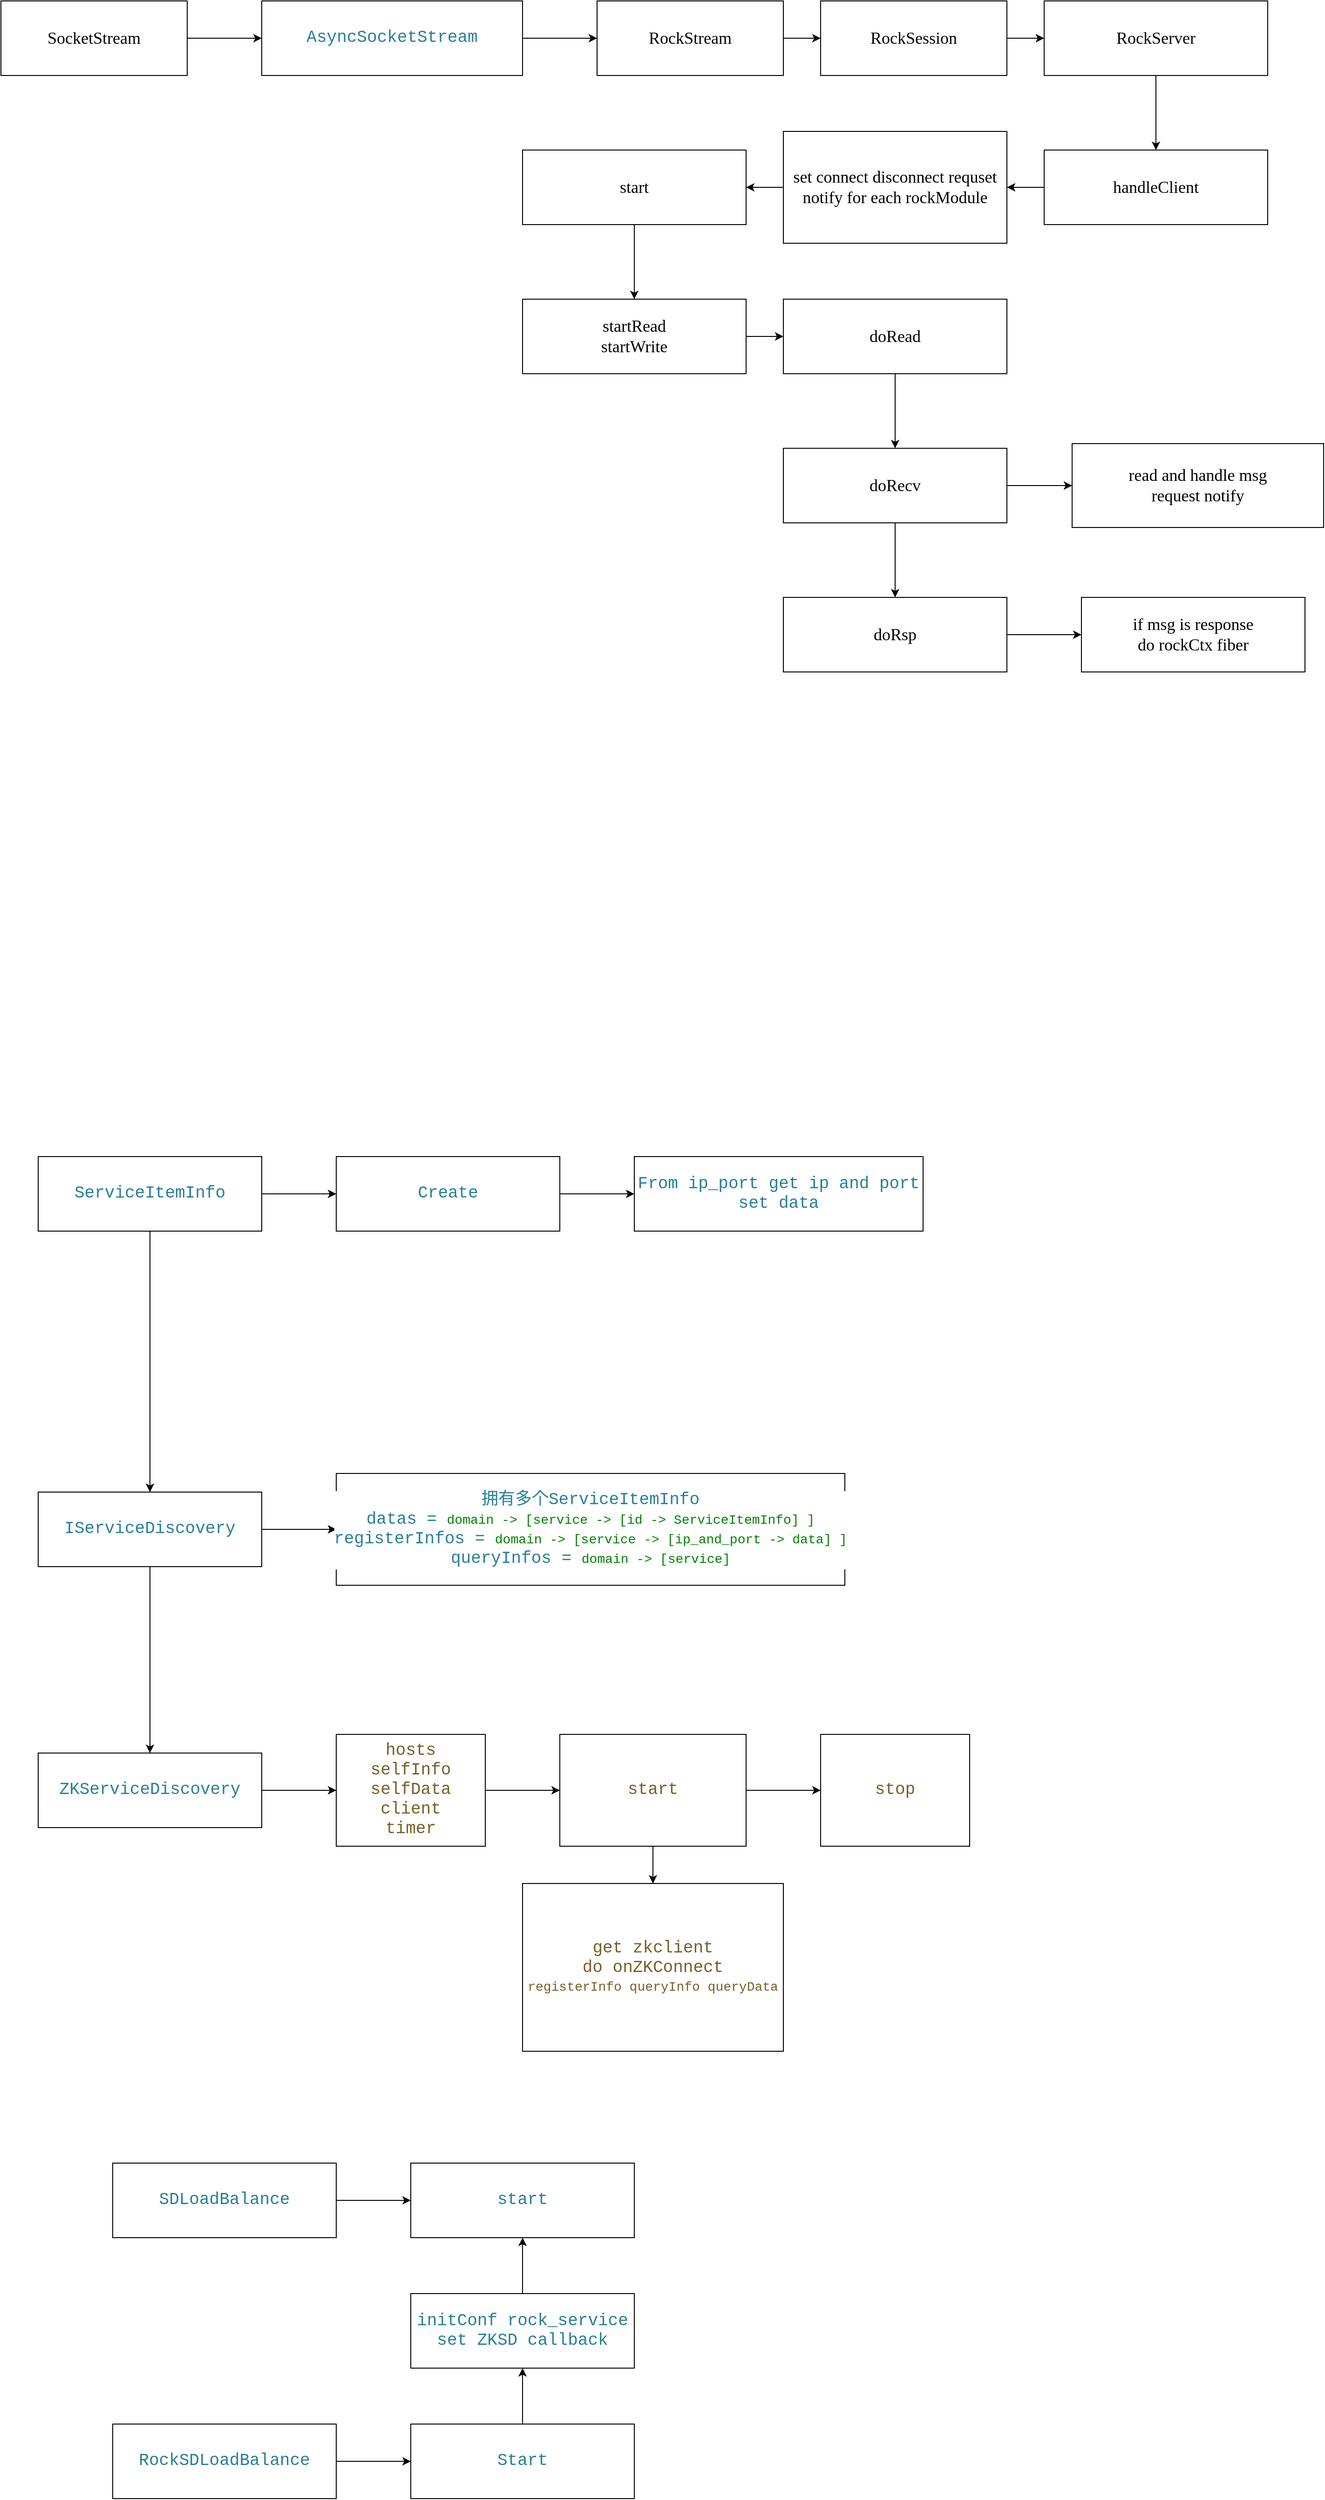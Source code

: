 <mxfile version="24.7.6">
  <diagram name="第 1 页" id="d2mPHhyUvuULvc4ICSST">
    <mxGraphModel dx="1246" dy="492" grid="1" gridSize="10" guides="1" tooltips="1" connect="1" arrows="1" fold="1" page="1" pageScale="1" pageWidth="827" pageHeight="1169" math="0" shadow="0">
      <root>
        <mxCell id="0" />
        <mxCell id="1" parent="0" />
        <mxCell id="b_20STS_lAYRM_HVw5Nr-14" value="" style="edgeStyle=orthogonalEdgeStyle;rounded=0;orthogonalLoop=1;jettySize=auto;html=1;" parent="1" source="b_20STS_lAYRM_HVw5Nr-1" target="b_20STS_lAYRM_HVw5Nr-13" edge="1">
          <mxGeometry relative="1" as="geometry" />
        </mxCell>
        <mxCell id="b_20STS_lAYRM_HVw5Nr-1" value="&lt;font face=&quot;Lucida Console&quot; style=&quot;font-size: 18px;&quot;&gt;RockServer&lt;/font&gt;" style="rounded=0;whiteSpace=wrap;html=1;" parent="1" vertex="1">
          <mxGeometry x="1160" width="240" height="80" as="geometry" />
        </mxCell>
        <mxCell id="b_20STS_lAYRM_HVw5Nr-8" value="" style="edgeStyle=orthogonalEdgeStyle;rounded=0;orthogonalLoop=1;jettySize=auto;html=1;" parent="1" source="b_20STS_lAYRM_HVw5Nr-2" target="b_20STS_lAYRM_HVw5Nr-7" edge="1">
          <mxGeometry relative="1" as="geometry" />
        </mxCell>
        <mxCell id="b_20STS_lAYRM_HVw5Nr-2" value="&lt;pre style=&quot;color: rgb(59, 59, 59); background-color: rgb(255, 255, 255); font-family: Consolas, &amp;quot;Courier New&amp;quot;, monospace; line-height: 19px; white-space: pre;&quot;&gt;&lt;span style=&quot;color: rgb(38, 127, 153);&quot;&gt;&lt;font style=&quot;font-size: 18px;&quot;&gt;AsyncSocketStream&lt;/font&gt;&lt;/span&gt;&lt;/pre&gt;" style="rounded=0;whiteSpace=wrap;html=1;" parent="1" vertex="1">
          <mxGeometry x="320" width="280" height="80" as="geometry" />
        </mxCell>
        <mxCell id="b_20STS_lAYRM_HVw5Nr-4" value="" style="edgeStyle=orthogonalEdgeStyle;rounded=0;orthogonalLoop=1;jettySize=auto;html=1;" parent="1" source="b_20STS_lAYRM_HVw5Nr-3" target="b_20STS_lAYRM_HVw5Nr-2" edge="1">
          <mxGeometry relative="1" as="geometry" />
        </mxCell>
        <mxCell id="b_20STS_lAYRM_HVw5Nr-3" value="&lt;font face=&quot;Lucida Console&quot; style=&quot;font-size: 18px;&quot;&gt;SocketStream&lt;/font&gt;" style="rounded=0;whiteSpace=wrap;html=1;" parent="1" vertex="1">
          <mxGeometry x="40" width="200" height="80" as="geometry" />
        </mxCell>
        <mxCell id="b_20STS_lAYRM_HVw5Nr-11" value="" style="edgeStyle=orthogonalEdgeStyle;rounded=0;orthogonalLoop=1;jettySize=auto;html=1;" parent="1" source="b_20STS_lAYRM_HVw5Nr-7" target="b_20STS_lAYRM_HVw5Nr-10" edge="1">
          <mxGeometry relative="1" as="geometry" />
        </mxCell>
        <mxCell id="b_20STS_lAYRM_HVw5Nr-7" value="&lt;font face=&quot;Lucida Console&quot; style=&quot;font-size: 18px;&quot;&gt;RockStream&lt;/font&gt;" style="rounded=0;whiteSpace=wrap;html=1;" parent="1" vertex="1">
          <mxGeometry x="680" width="200" height="80" as="geometry" />
        </mxCell>
        <mxCell id="b_20STS_lAYRM_HVw5Nr-12" value="" style="edgeStyle=orthogonalEdgeStyle;rounded=0;orthogonalLoop=1;jettySize=auto;html=1;" parent="1" source="b_20STS_lAYRM_HVw5Nr-10" target="b_20STS_lAYRM_HVw5Nr-1" edge="1">
          <mxGeometry relative="1" as="geometry" />
        </mxCell>
        <mxCell id="b_20STS_lAYRM_HVw5Nr-10" value="&lt;font face=&quot;Lucida Console&quot; style=&quot;font-size: 18px;&quot;&gt;RockSession&lt;/font&gt;" style="rounded=0;whiteSpace=wrap;html=1;" parent="1" vertex="1">
          <mxGeometry x="920" width="200" height="80" as="geometry" />
        </mxCell>
        <mxCell id="b_20STS_lAYRM_HVw5Nr-18" value="" style="edgeStyle=orthogonalEdgeStyle;rounded=0;orthogonalLoop=1;jettySize=auto;html=1;" parent="1" source="b_20STS_lAYRM_HVw5Nr-13" target="b_20STS_lAYRM_HVw5Nr-17" edge="1">
          <mxGeometry relative="1" as="geometry" />
        </mxCell>
        <mxCell id="b_20STS_lAYRM_HVw5Nr-13" value="&lt;font face=&quot;Lucida Console&quot;&gt;&lt;span style=&quot;font-size: 18px;&quot;&gt;handleClient&lt;/span&gt;&lt;/font&gt;" style="rounded=0;whiteSpace=wrap;html=1;" parent="1" vertex="1">
          <mxGeometry x="1160" y="160" width="240" height="80" as="geometry" />
        </mxCell>
        <mxCell id="b_20STS_lAYRM_HVw5Nr-22" value="" style="edgeStyle=orthogonalEdgeStyle;rounded=0;orthogonalLoop=1;jettySize=auto;html=1;" parent="1" source="b_20STS_lAYRM_HVw5Nr-17" target="b_20STS_lAYRM_HVw5Nr-19" edge="1">
          <mxGeometry relative="1" as="geometry" />
        </mxCell>
        <mxCell id="b_20STS_lAYRM_HVw5Nr-17" value="&lt;font face=&quot;Lucida Console&quot;&gt;&lt;span style=&quot;font-size: 18px;&quot;&gt;set connect disconnect requset notify for each rockModule&lt;/span&gt;&lt;/font&gt;" style="rounded=0;whiteSpace=wrap;html=1;" parent="1" vertex="1">
          <mxGeometry x="880" y="140" width="240" height="120" as="geometry" />
        </mxCell>
        <mxCell id="b_20STS_lAYRM_HVw5Nr-24" value="" style="edgeStyle=orthogonalEdgeStyle;rounded=0;orthogonalLoop=1;jettySize=auto;html=1;" parent="1" source="b_20STS_lAYRM_HVw5Nr-19" target="b_20STS_lAYRM_HVw5Nr-23" edge="1">
          <mxGeometry relative="1" as="geometry" />
        </mxCell>
        <mxCell id="b_20STS_lAYRM_HVw5Nr-19" value="&lt;font face=&quot;Lucida Console&quot;&gt;&lt;span style=&quot;font-size: 18px;&quot;&gt;start&lt;/span&gt;&lt;/font&gt;" style="rounded=0;whiteSpace=wrap;html=1;" parent="1" vertex="1">
          <mxGeometry x="600" y="160" width="240" height="80" as="geometry" />
        </mxCell>
        <mxCell id="b_20STS_lAYRM_HVw5Nr-26" value="" style="edgeStyle=orthogonalEdgeStyle;rounded=0;orthogonalLoop=1;jettySize=auto;html=1;" parent="1" source="b_20STS_lAYRM_HVw5Nr-23" target="b_20STS_lAYRM_HVw5Nr-25" edge="1">
          <mxGeometry relative="1" as="geometry" />
        </mxCell>
        <mxCell id="b_20STS_lAYRM_HVw5Nr-23" value="&lt;font face=&quot;Lucida Console&quot;&gt;&lt;span style=&quot;font-size: 18px;&quot;&gt;startRead&lt;/span&gt;&lt;/font&gt;&lt;div&gt;&lt;span style=&quot;font-size: 18px; font-family: &amp;quot;Lucida Console&amp;quot;; background-color: initial;&quot;&gt;startWrite&lt;/span&gt;&lt;/div&gt;" style="rounded=0;whiteSpace=wrap;html=1;" parent="1" vertex="1">
          <mxGeometry x="600" y="320" width="240" height="80" as="geometry" />
        </mxCell>
        <mxCell id="b_20STS_lAYRM_HVw5Nr-31" value="" style="edgeStyle=orthogonalEdgeStyle;rounded=0;orthogonalLoop=1;jettySize=auto;html=1;" parent="1" source="b_20STS_lAYRM_HVw5Nr-25" target="b_20STS_lAYRM_HVw5Nr-30" edge="1">
          <mxGeometry relative="1" as="geometry" />
        </mxCell>
        <mxCell id="b_20STS_lAYRM_HVw5Nr-25" value="&lt;font face=&quot;Lucida Console&quot;&gt;&lt;span style=&quot;font-size: 18px;&quot;&gt;doRead&lt;/span&gt;&lt;/font&gt;" style="rounded=0;whiteSpace=wrap;html=1;" parent="1" vertex="1">
          <mxGeometry x="880" y="320" width="240" height="80" as="geometry" />
        </mxCell>
        <mxCell id="b_20STS_lAYRM_HVw5Nr-27" value="&lt;font face=&quot;Lucida Console&quot;&gt;&lt;span style=&quot;font-size: 18px;&quot;&gt;read and handle msg&lt;/span&gt;&lt;/font&gt;&lt;div&gt;&lt;font face=&quot;Lucida Console&quot;&gt;&lt;span style=&quot;font-size: 18px;&quot;&gt;request notify&lt;/span&gt;&lt;/font&gt;&lt;/div&gt;" style="rounded=0;whiteSpace=wrap;html=1;" parent="1" vertex="1">
          <mxGeometry x="1190" y="475" width="270" height="90" as="geometry" />
        </mxCell>
        <mxCell id="b_20STS_lAYRM_HVw5Nr-32" value="" style="edgeStyle=orthogonalEdgeStyle;rounded=0;orthogonalLoop=1;jettySize=auto;html=1;" parent="1" source="b_20STS_lAYRM_HVw5Nr-30" target="b_20STS_lAYRM_HVw5Nr-27" edge="1">
          <mxGeometry relative="1" as="geometry" />
        </mxCell>
        <mxCell id="b_20STS_lAYRM_HVw5Nr-34" value="" style="edgeStyle=orthogonalEdgeStyle;rounded=0;orthogonalLoop=1;jettySize=auto;html=1;" parent="1" source="b_20STS_lAYRM_HVw5Nr-30" target="b_20STS_lAYRM_HVw5Nr-33" edge="1">
          <mxGeometry relative="1" as="geometry" />
        </mxCell>
        <mxCell id="b_20STS_lAYRM_HVw5Nr-30" value="&lt;font face=&quot;Lucida Console&quot;&gt;&lt;span style=&quot;font-size: 18px;&quot;&gt;doRecv&lt;/span&gt;&lt;/font&gt;" style="rounded=0;whiteSpace=wrap;html=1;" parent="1" vertex="1">
          <mxGeometry x="880" y="480" width="240" height="80" as="geometry" />
        </mxCell>
        <mxCell id="b_20STS_lAYRM_HVw5Nr-36" value="" style="edgeStyle=orthogonalEdgeStyle;rounded=0;orthogonalLoop=1;jettySize=auto;html=1;" parent="1" source="b_20STS_lAYRM_HVw5Nr-33" target="b_20STS_lAYRM_HVw5Nr-35" edge="1">
          <mxGeometry relative="1" as="geometry" />
        </mxCell>
        <mxCell id="b_20STS_lAYRM_HVw5Nr-33" value="&lt;font face=&quot;Lucida Console&quot;&gt;&lt;span style=&quot;font-size: 18px;&quot;&gt;doRsp&lt;/span&gt;&lt;/font&gt;" style="rounded=0;whiteSpace=wrap;html=1;" parent="1" vertex="1">
          <mxGeometry x="880" y="640" width="240" height="80" as="geometry" />
        </mxCell>
        <mxCell id="b_20STS_lAYRM_HVw5Nr-35" value="&lt;font face=&quot;Lucida Console&quot;&gt;&lt;span style=&quot;font-size: 18px;&quot;&gt;if msg is response&lt;/span&gt;&lt;/font&gt;&lt;div&gt;&lt;font face=&quot;Lucida Console&quot;&gt;&lt;span style=&quot;font-size: 18px;&quot;&gt;do rockCtx fiber&lt;/span&gt;&lt;/font&gt;&lt;/div&gt;" style="rounded=0;whiteSpace=wrap;html=1;" parent="1" vertex="1">
          <mxGeometry x="1200" y="640" width="240" height="80" as="geometry" />
        </mxCell>
        <mxCell id="FbWuHJWxQ1fCQQly8lGh-6" value="" style="edgeStyle=orthogonalEdgeStyle;rounded=0;orthogonalLoop=1;jettySize=auto;html=1;" parent="1" source="FbWuHJWxQ1fCQQly8lGh-1" target="FbWuHJWxQ1fCQQly8lGh-2" edge="1">
          <mxGeometry relative="1" as="geometry" />
        </mxCell>
        <mxCell id="LXZmz6eaG3HPmyScxbba-10" value="" style="edgeStyle=orthogonalEdgeStyle;rounded=0;orthogonalLoop=1;jettySize=auto;html=1;" parent="1" source="FbWuHJWxQ1fCQQly8lGh-1" target="LXZmz6eaG3HPmyScxbba-9" edge="1">
          <mxGeometry relative="1" as="geometry" />
        </mxCell>
        <mxCell id="FbWuHJWxQ1fCQQly8lGh-1" value="&lt;div style=&quot;color: rgb(59, 59, 59); background-color: rgb(255, 255, 255); font-family: Consolas, &amp;quot;Courier New&amp;quot;, monospace; line-height: 19px; white-space: pre;&quot;&gt;&lt;div style=&quot;line-height: 19px;&quot;&gt;&lt;span style=&quot;color: rgb(38, 127, 153);&quot;&gt;&lt;font style=&quot;font-size: 18px;&quot;&gt;IServiceDiscovery&lt;/font&gt;&lt;/span&gt;&lt;/div&gt;&lt;/div&gt;" style="rounded=0;whiteSpace=wrap;html=1;" parent="1" vertex="1">
          <mxGeometry x="80" y="1600" width="240" height="80" as="geometry" />
        </mxCell>
        <mxCell id="LXZmz6eaG3HPmyScxbba-2" value="" style="edgeStyle=orthogonalEdgeStyle;rounded=0;orthogonalLoop=1;jettySize=auto;html=1;" parent="1" source="FbWuHJWxQ1fCQQly8lGh-2" target="LXZmz6eaG3HPmyScxbba-1" edge="1">
          <mxGeometry relative="1" as="geometry" />
        </mxCell>
        <mxCell id="FbWuHJWxQ1fCQQly8lGh-2" value="&lt;div style=&quot;color: rgb(59, 59, 59); background-color: rgb(255, 255, 255); font-family: Consolas, &amp;quot;Courier New&amp;quot;, monospace; line-height: 19px; white-space: pre;&quot;&gt;&lt;span style=&quot;color: rgb(38, 127, 153);&quot;&gt;&lt;font style=&quot;font-size: 18px;&quot;&gt;ZKServiceDiscovery&lt;/font&gt;&lt;/span&gt;&lt;/div&gt;" style="rounded=0;whiteSpace=wrap;html=1;" parent="1" vertex="1">
          <mxGeometry x="80" y="1880" width="240" height="80" as="geometry" />
        </mxCell>
        <mxCell id="FbWuHJWxQ1fCQQly8lGh-5" value="" style="edgeStyle=orthogonalEdgeStyle;rounded=0;orthogonalLoop=1;jettySize=auto;html=1;" parent="1" source="FbWuHJWxQ1fCQQly8lGh-3" target="FbWuHJWxQ1fCQQly8lGh-1" edge="1">
          <mxGeometry relative="1" as="geometry" />
        </mxCell>
        <mxCell id="LXZmz6eaG3HPmyScxbba-4" value="" style="edgeStyle=orthogonalEdgeStyle;rounded=0;orthogonalLoop=1;jettySize=auto;html=1;" parent="1" source="FbWuHJWxQ1fCQQly8lGh-3" target="LXZmz6eaG3HPmyScxbba-3" edge="1">
          <mxGeometry relative="1" as="geometry" />
        </mxCell>
        <mxCell id="FbWuHJWxQ1fCQQly8lGh-3" value="&lt;div style=&quot;color: rgb(59, 59, 59); background-color: rgb(255, 255, 255); font-family: Consolas, &amp;quot;Courier New&amp;quot;, monospace; line-height: 19px; white-space: pre;&quot;&gt;&lt;div style=&quot;line-height: 19px;&quot;&gt;&lt;div style=&quot;line-height: 19px;&quot;&gt;&lt;span style=&quot;color: rgb(38, 127, 153);&quot;&gt;&lt;font style=&quot;font-size: 18px;&quot;&gt;ServiceItemInfo&lt;/font&gt;&lt;/span&gt;&lt;/div&gt;&lt;/div&gt;&lt;/div&gt;" style="rounded=0;whiteSpace=wrap;html=1;" parent="1" vertex="1">
          <mxGeometry x="80" y="1240" width="240" height="80" as="geometry" />
        </mxCell>
        <mxCell id="pS0YvzMVe67xT3mDCH28-2" value="" style="edgeStyle=orthogonalEdgeStyle;rounded=0;orthogonalLoop=1;jettySize=auto;html=1;" edge="1" parent="1" source="FbWuHJWxQ1fCQQly8lGh-7" target="pS0YvzMVe67xT3mDCH28-1">
          <mxGeometry relative="1" as="geometry" />
        </mxCell>
        <mxCell id="FbWuHJWxQ1fCQQly8lGh-7" value="&lt;div style=&quot;color: rgb(59, 59, 59); background-color: rgb(255, 255, 255); font-family: Consolas, &amp;quot;Courier New&amp;quot;, monospace; line-height: 19px; white-space: pre;&quot;&gt;&lt;div style=&quot;line-height: 19px;&quot;&gt;&lt;span style=&quot;color: rgb(38, 127, 153);&quot;&gt;&lt;font style=&quot;font-size: 18px;&quot;&gt;RockSDLoadBalance&lt;/font&gt;&lt;/span&gt;&lt;/div&gt;&lt;/div&gt;" style="rounded=0;whiteSpace=wrap;html=1;" parent="1" vertex="1">
          <mxGeometry x="160" y="2600" width="240" height="80" as="geometry" />
        </mxCell>
        <mxCell id="pS0YvzMVe67xT3mDCH28-6" value="" style="edgeStyle=orthogonalEdgeStyle;rounded=0;orthogonalLoop=1;jettySize=auto;html=1;" edge="1" parent="1" source="Y9UezcKfLyh4hibmYz1g-1" target="pS0YvzMVe67xT3mDCH28-5">
          <mxGeometry relative="1" as="geometry" />
        </mxCell>
        <mxCell id="Y9UezcKfLyh4hibmYz1g-1" value="&lt;div style=&quot;color: rgb(59, 59, 59); background-color: rgb(255, 255, 255); font-family: Consolas, &amp;quot;Courier New&amp;quot;, monospace; line-height: 19px; white-space: pre;&quot;&gt;&lt;div style=&quot;line-height: 19px;&quot;&gt;&lt;div style=&quot;line-height: 19px;&quot;&gt;&lt;span style=&quot;color: rgb(38, 127, 153);&quot;&gt;&lt;font style=&quot;font-size: 18px;&quot;&gt;SDLoadBalance&lt;/font&gt;&lt;/span&gt;&lt;/div&gt;&lt;/div&gt;&lt;/div&gt;" style="rounded=0;whiteSpace=wrap;html=1;" parent="1" vertex="1">
          <mxGeometry x="160" y="2320" width="240" height="80" as="geometry" />
        </mxCell>
        <mxCell id="LXZmz6eaG3HPmyScxbba-12" value="" style="edgeStyle=orthogonalEdgeStyle;rounded=0;orthogonalLoop=1;jettySize=auto;html=1;" parent="1" source="LXZmz6eaG3HPmyScxbba-1" target="LXZmz6eaG3HPmyScxbba-11" edge="1">
          <mxGeometry relative="1" as="geometry" />
        </mxCell>
        <mxCell id="LXZmz6eaG3HPmyScxbba-1" value="&lt;div style=&quot;background-color: rgb(255, 255, 255); font-family: Consolas, &amp;quot;Courier New&amp;quot;, monospace; line-height: 19px; white-space: pre;&quot;&gt;&lt;div style=&quot;line-height: 19px;&quot;&gt;&lt;font color=&quot;#795e26&quot;&gt;&lt;span style=&quot;font-size: 18px;&quot;&gt;hosts&lt;/span&gt;&lt;/font&gt;&lt;/div&gt;&lt;div style=&quot;line-height: 19px;&quot;&gt;&lt;font color=&quot;#795e26&quot;&gt;&lt;span style=&quot;font-size: 18px;&quot;&gt;selfInfo&lt;/span&gt;&lt;/font&gt;&lt;/div&gt;&lt;div style=&quot;line-height: 19px;&quot;&gt;&lt;font color=&quot;#795e26&quot;&gt;&lt;span style=&quot;font-size: 18px;&quot;&gt;selfData&lt;/span&gt;&lt;/font&gt;&lt;/div&gt;&lt;div style=&quot;line-height: 19px;&quot;&gt;&lt;font color=&quot;#795e26&quot;&gt;&lt;span style=&quot;font-size: 18px;&quot;&gt;client&lt;/span&gt;&lt;/font&gt;&lt;/div&gt;&lt;div style=&quot;line-height: 19px;&quot;&gt;&lt;font color=&quot;#795e26&quot;&gt;&lt;span style=&quot;font-size: 18px;&quot;&gt;timer&lt;/span&gt;&lt;/font&gt;&lt;/div&gt;&lt;/div&gt;" style="rounded=0;whiteSpace=wrap;html=1;" parent="1" vertex="1">
          <mxGeometry x="400" y="1860" width="160" height="120" as="geometry" />
        </mxCell>
        <mxCell id="LXZmz6eaG3HPmyScxbba-8" value="" style="edgeStyle=orthogonalEdgeStyle;rounded=0;orthogonalLoop=1;jettySize=auto;html=1;" parent="1" source="LXZmz6eaG3HPmyScxbba-3" target="LXZmz6eaG3HPmyScxbba-7" edge="1">
          <mxGeometry relative="1" as="geometry" />
        </mxCell>
        <mxCell id="LXZmz6eaG3HPmyScxbba-3" value="&lt;div style=&quot;background-color: rgb(255, 255, 255); font-family: Consolas, &amp;quot;Courier New&amp;quot;, monospace; line-height: 19px; white-space: pre;&quot;&gt;&lt;div style=&quot;line-height: 19px;&quot;&gt;&lt;div style=&quot;line-height: 19px;&quot;&gt;&lt;font color=&quot;#267f99&quot;&gt;&lt;span style=&quot;font-size: 18px;&quot;&gt;Create&lt;/span&gt;&lt;/font&gt;&lt;/div&gt;&lt;/div&gt;&lt;/div&gt;" style="rounded=0;whiteSpace=wrap;html=1;" parent="1" vertex="1">
          <mxGeometry x="400" y="1240" width="240" height="80" as="geometry" />
        </mxCell>
        <mxCell id="LXZmz6eaG3HPmyScxbba-7" value="&lt;div style=&quot;background-color: rgb(255, 255, 255); font-family: Consolas, &amp;quot;Courier New&amp;quot;, monospace; line-height: 19px; white-space: pre;&quot;&gt;&lt;div style=&quot;line-height: 19px;&quot;&gt;&lt;div style=&quot;line-height: 19px;&quot;&gt;&lt;font color=&quot;#267f99&quot;&gt;&lt;span style=&quot;font-size: 18px;&quot;&gt;From ip_port get ip and port&lt;/span&gt;&lt;/font&gt;&lt;/div&gt;&lt;div style=&quot;line-height: 19px;&quot;&gt;&lt;font color=&quot;#267f99&quot;&gt;&lt;span style=&quot;font-size: 18px;&quot;&gt;set data&lt;/span&gt;&lt;/font&gt;&lt;/div&gt;&lt;/div&gt;&lt;/div&gt;" style="rounded=0;whiteSpace=wrap;html=1;" parent="1" vertex="1">
          <mxGeometry x="720" y="1240" width="310" height="80" as="geometry" />
        </mxCell>
        <mxCell id="LXZmz6eaG3HPmyScxbba-9" value="&lt;div style=&quot;background-color: rgb(255, 255, 255); font-family: Consolas, &amp;quot;Courier New&amp;quot;, monospace; line-height: 19px; white-space: pre;&quot;&gt;&lt;div style=&quot;line-height: 19px;&quot;&gt;&lt;font color=&quot;#267f99&quot;&gt;&lt;span style=&quot;font-size: 18px;&quot;&gt;拥有多个ServiceItemInfo&lt;/span&gt;&lt;/font&gt;&lt;/div&gt;&lt;div style=&quot;line-height: 19px;&quot;&gt;&lt;font color=&quot;#267f99&quot;&gt;&lt;span style=&quot;font-size: 18px;&quot;&gt;datas = &lt;/span&gt;&lt;/font&gt;&lt;span style=&quot;color: rgb(0, 128, 0); font-size: 14px;&quot;&gt;domain -&amp;gt; [service -&amp;gt; [id -&amp;gt; ServiceItemInfo] ]&lt;/span&gt;&lt;/div&gt;&lt;div style=&quot;line-height: 19px;&quot;&gt;&lt;font color=&quot;#267f99&quot;&gt;&lt;span style=&quot;font-size: 18px;&quot;&gt;registerInfos = &lt;/span&gt;&lt;/font&gt;&lt;span style=&quot;color: rgb(0, 128, 0); font-size: 14px;&quot;&gt;domain -&amp;gt; [service -&amp;gt; [ip_and_port -&amp;gt; data] ]&lt;/span&gt;&lt;/div&gt;&lt;div style=&quot;line-height: 19px;&quot;&gt;&lt;font color=&quot;#267f99&quot;&gt;&lt;span style=&quot;font-size: 18px;&quot;&gt;queryInfos = &lt;/span&gt;&lt;/font&gt;&lt;span style=&quot;color: rgb(0, 128, 0); font-size: 14px;&quot;&gt;domain -&amp;gt; [service]&lt;/span&gt;&lt;/div&gt;&lt;/div&gt;" style="rounded=0;whiteSpace=wrap;html=1;" parent="1" vertex="1">
          <mxGeometry x="400" y="1580" width="546" height="120" as="geometry" />
        </mxCell>
        <mxCell id="LXZmz6eaG3HPmyScxbba-14" value="" style="edgeStyle=orthogonalEdgeStyle;rounded=0;orthogonalLoop=1;jettySize=auto;html=1;" parent="1" source="LXZmz6eaG3HPmyScxbba-11" target="LXZmz6eaG3HPmyScxbba-13" edge="1">
          <mxGeometry relative="1" as="geometry" />
        </mxCell>
        <mxCell id="LXZmz6eaG3HPmyScxbba-16" value="" style="edgeStyle=orthogonalEdgeStyle;rounded=0;orthogonalLoop=1;jettySize=auto;html=1;" parent="1" source="LXZmz6eaG3HPmyScxbba-11" target="LXZmz6eaG3HPmyScxbba-15" edge="1">
          <mxGeometry relative="1" as="geometry" />
        </mxCell>
        <mxCell id="LXZmz6eaG3HPmyScxbba-11" value="&lt;div style=&quot;background-color: rgb(255, 255, 255); font-family: Consolas, &amp;quot;Courier New&amp;quot;, monospace; line-height: 19px; white-space: pre;&quot;&gt;&lt;div style=&quot;line-height: 19px;&quot;&gt;&lt;font color=&quot;#795e26&quot;&gt;&lt;span style=&quot;font-size: 18px;&quot;&gt;start&lt;/span&gt;&lt;/font&gt;&lt;/div&gt;&lt;/div&gt;" style="rounded=0;whiteSpace=wrap;html=1;" parent="1" vertex="1">
          <mxGeometry x="640" y="1860" width="200" height="120" as="geometry" />
        </mxCell>
        <mxCell id="LXZmz6eaG3HPmyScxbba-13" value="&lt;div style=&quot;background-color: rgb(255, 255, 255); font-family: Consolas, &amp;quot;Courier New&amp;quot;, monospace; line-height: 19px; white-space: pre;&quot;&gt;&lt;div style=&quot;line-height: 19px;&quot;&gt;&lt;font color=&quot;#795e26&quot;&gt;&lt;span style=&quot;font-size: 18px;&quot;&gt;stop&lt;/span&gt;&lt;/font&gt;&lt;/div&gt;&lt;/div&gt;" style="rounded=0;whiteSpace=wrap;html=1;" parent="1" vertex="1">
          <mxGeometry x="920" y="1860" width="160" height="120" as="geometry" />
        </mxCell>
        <mxCell id="LXZmz6eaG3HPmyScxbba-15" value="&lt;div style=&quot;background-color: rgb(255, 255, 255); font-family: Consolas, &amp;quot;Courier New&amp;quot;, monospace; line-height: 19px; white-space: pre;&quot;&gt;&lt;div style=&quot;line-height: 19px;&quot;&gt;&lt;font color=&quot;#795e26&quot;&gt;&lt;span style=&quot;font-size: 18px;&quot;&gt;get zkclient&lt;/span&gt;&lt;/font&gt;&lt;/div&gt;&lt;div style=&quot;line-height: 19px;&quot;&gt;&lt;font color=&quot;#795e26&quot;&gt;&lt;span style=&quot;font-size: 18px;&quot;&gt;do &lt;/span&gt;&lt;/font&gt;&lt;span style=&quot;color: rgb(121, 94, 38);&quot;&gt;&lt;font style=&quot;font-size: 18px;&quot;&gt;onZKConnect&lt;/font&gt;&lt;/span&gt;&lt;/div&gt;&lt;div style=&quot;line-height: 19px;&quot;&gt;&lt;div style=&quot;color: rgb(59, 59, 59); font-size: 14px; line-height: 19px;&quot;&gt;&lt;span style=&quot;color: #795e26;&quot;&gt;registerInfo queryInfo queryData&lt;/span&gt;&lt;/div&gt;&lt;/div&gt;&lt;/div&gt;" style="rounded=0;whiteSpace=wrap;html=1;" parent="1" vertex="1">
          <mxGeometry x="600" y="2020" width="280" height="180" as="geometry" />
        </mxCell>
        <mxCell id="pS0YvzMVe67xT3mDCH28-4" value="" style="edgeStyle=orthogonalEdgeStyle;rounded=0;orthogonalLoop=1;jettySize=auto;html=1;" edge="1" parent="1" source="pS0YvzMVe67xT3mDCH28-1" target="pS0YvzMVe67xT3mDCH28-3">
          <mxGeometry relative="1" as="geometry" />
        </mxCell>
        <mxCell id="pS0YvzMVe67xT3mDCH28-1" value="&lt;div style=&quot;color: rgb(59, 59, 59); background-color: rgb(255, 255, 255); font-family: Consolas, &amp;quot;Courier New&amp;quot;, monospace; line-height: 19px; white-space: pre;&quot;&gt;&lt;div style=&quot;line-height: 19px;&quot;&gt;&lt;span style=&quot;color: rgb(38, 127, 153);&quot;&gt;&lt;font style=&quot;font-size: 18px;&quot;&gt;Start&lt;/font&gt;&lt;/span&gt;&lt;/div&gt;&lt;/div&gt;" style="rounded=0;whiteSpace=wrap;html=1;" vertex="1" parent="1">
          <mxGeometry x="480" y="2600" width="240" height="80" as="geometry" />
        </mxCell>
        <mxCell id="pS0YvzMVe67xT3mDCH28-7" value="" style="edgeStyle=orthogonalEdgeStyle;rounded=0;orthogonalLoop=1;jettySize=auto;html=1;" edge="1" parent="1" source="pS0YvzMVe67xT3mDCH28-3" target="pS0YvzMVe67xT3mDCH28-5">
          <mxGeometry relative="1" as="geometry" />
        </mxCell>
        <mxCell id="pS0YvzMVe67xT3mDCH28-3" value="&lt;div style=&quot;background-color: rgb(255, 255, 255); font-family: Consolas, &amp;quot;Courier New&amp;quot;, monospace; line-height: 19px; white-space: pre;&quot;&gt;&lt;div style=&quot;line-height: 19px;&quot;&gt;&lt;span style=&quot;color: rgb(38, 127, 153); font-size: 18px;&quot;&gt;initConf rock_service&lt;/span&gt;&lt;/div&gt;&lt;div style=&quot;line-height: 19px;&quot;&gt;&lt;span style=&quot;color: rgb(38, 127, 153); font-size: 18px;&quot;&gt;set ZKSD callback&lt;/span&gt;&lt;/div&gt;&lt;/div&gt;" style="rounded=0;whiteSpace=wrap;html=1;" vertex="1" parent="1">
          <mxGeometry x="480" y="2460" width="240" height="80" as="geometry" />
        </mxCell>
        <mxCell id="pS0YvzMVe67xT3mDCH28-5" value="&lt;div style=&quot;color: rgb(59, 59, 59); background-color: rgb(255, 255, 255); font-family: Consolas, &amp;quot;Courier New&amp;quot;, monospace; line-height: 19px; white-space: pre;&quot;&gt;&lt;div style=&quot;line-height: 19px;&quot;&gt;&lt;div style=&quot;line-height: 19px;&quot;&gt;&lt;span style=&quot;color: rgb(38, 127, 153);&quot;&gt;&lt;font style=&quot;font-size: 18px;&quot;&gt;start&lt;/font&gt;&lt;/span&gt;&lt;/div&gt;&lt;/div&gt;&lt;/div&gt;" style="rounded=0;whiteSpace=wrap;html=1;" vertex="1" parent="1">
          <mxGeometry x="480" y="2320" width="240" height="80" as="geometry" />
        </mxCell>
      </root>
    </mxGraphModel>
  </diagram>
</mxfile>
